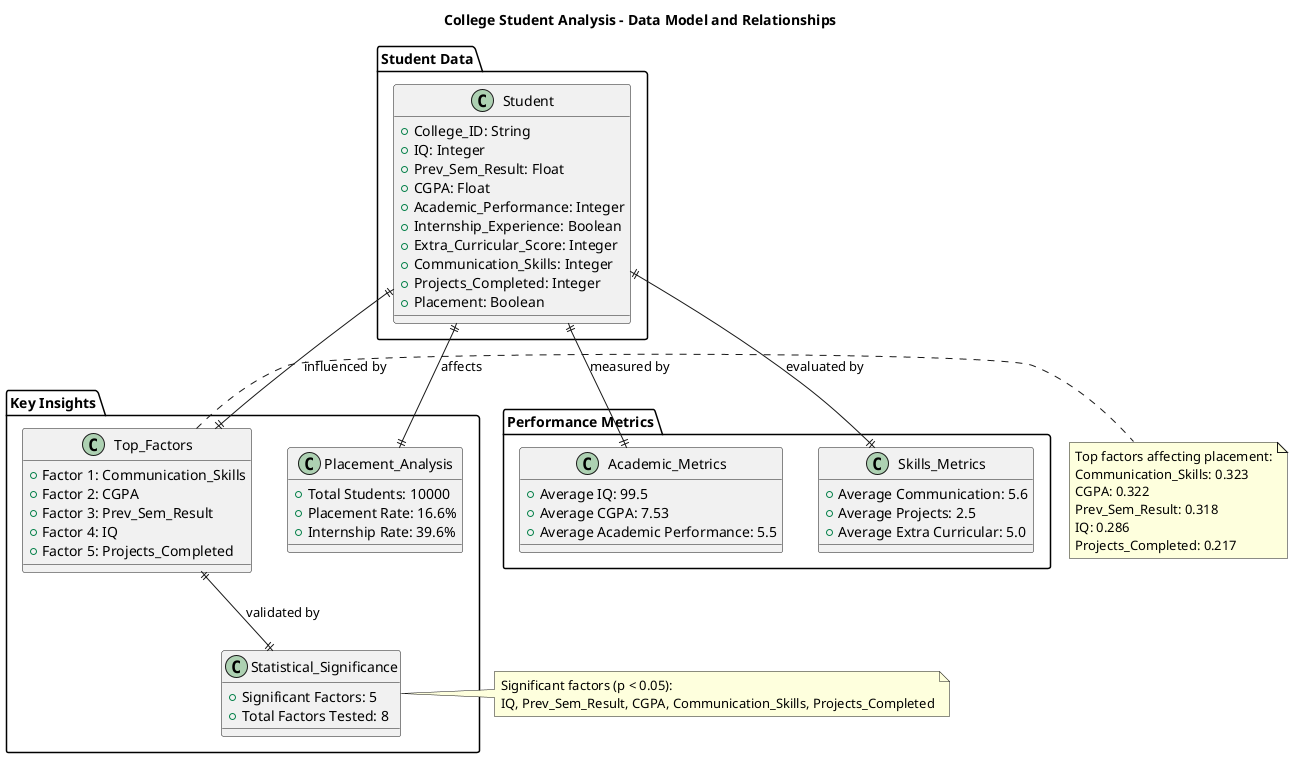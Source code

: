 @startuml College_Student_Analysis

!define RECTANGLE class

title College Student Analysis - Data Model and Relationships

package "Student Data" {
    RECTANGLE Student {
        + College_ID: String
        + IQ: Integer
        + Prev_Sem_Result: Float
        + CGPA: Float
        + Academic_Performance: Integer
        + Internship_Experience: Boolean
        + Extra_Curricular_Score: Integer
        + Communication_Skills: Integer
        + Projects_Completed: Integer
        + Placement: Boolean
    }
}

package "Key Insights" {
    RECTANGLE Placement_Analysis {
        + Total Students: 10000
        + Placement Rate: 16.6%
        + Internship Rate: 39.6%
    }
    
    RECTANGLE Top_Factors {
        + Factor 1: Communication_Skills
        + Factor 2: CGPA
        + Factor 3: Prev_Sem_Result
        + Factor 4: IQ
        + Factor 5: Projects_Completed
    }
    
    RECTANGLE Statistical_Significance {
        + Significant Factors: 5
        + Total Factors Tested: 8
    }
}

package "Performance Metrics" {
    RECTANGLE Academic_Metrics {
        + Average IQ: 99.5
        + Average CGPA: 7.53
        + Average Academic Performance: 5.5
    }
    
    RECTANGLE Skills_Metrics {
        + Average Communication: 5.6
        + Average Projects: 2.5
        + Average Extra Curricular: 5.0
    }
}

' Relationships
Student ||--|| Placement_Analysis : "affects"
Student ||--|| Top_Factors : "influenced by"
Student ||--|| Academic_Metrics : "measured by"
Student ||--|| Skills_Metrics : "evaluated by"
Top_Factors ||--|| Statistical_Significance : "validated by"

note right of Top_Factors
  Top factors affecting placement:
  Communication_Skills: 0.323
  CGPA: 0.322
  Prev_Sem_Result: 0.318
  IQ: 0.286
  Projects_Completed: 0.217
end note

note right of Statistical_Significance
  Significant factors (p < 0.05):
  IQ, Prev_Sem_Result, CGPA, Communication_Skills, Projects_Completed
end note

@enduml